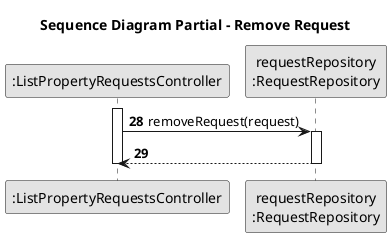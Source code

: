 @startuml Sequence Diagram Partial - List Property Request
skinparam monochrome true
skinparam packageStyle rectangle
skinparam shadowing false

title Sequence Diagram Partial - Remove Request
autonumber

participant ":ListPropertyRequestsController" as CTRL
participant "requestRepository\n:RequestRepository" as RequestRepository

autonumber 28

activate CTRL
	CTRL -> RequestRepository : removeRequest(request)
	activate RequestRepository
		RequestRepository --> CTRL : 
	deactivate RequestRepository
deactivate CTRL

@enduml